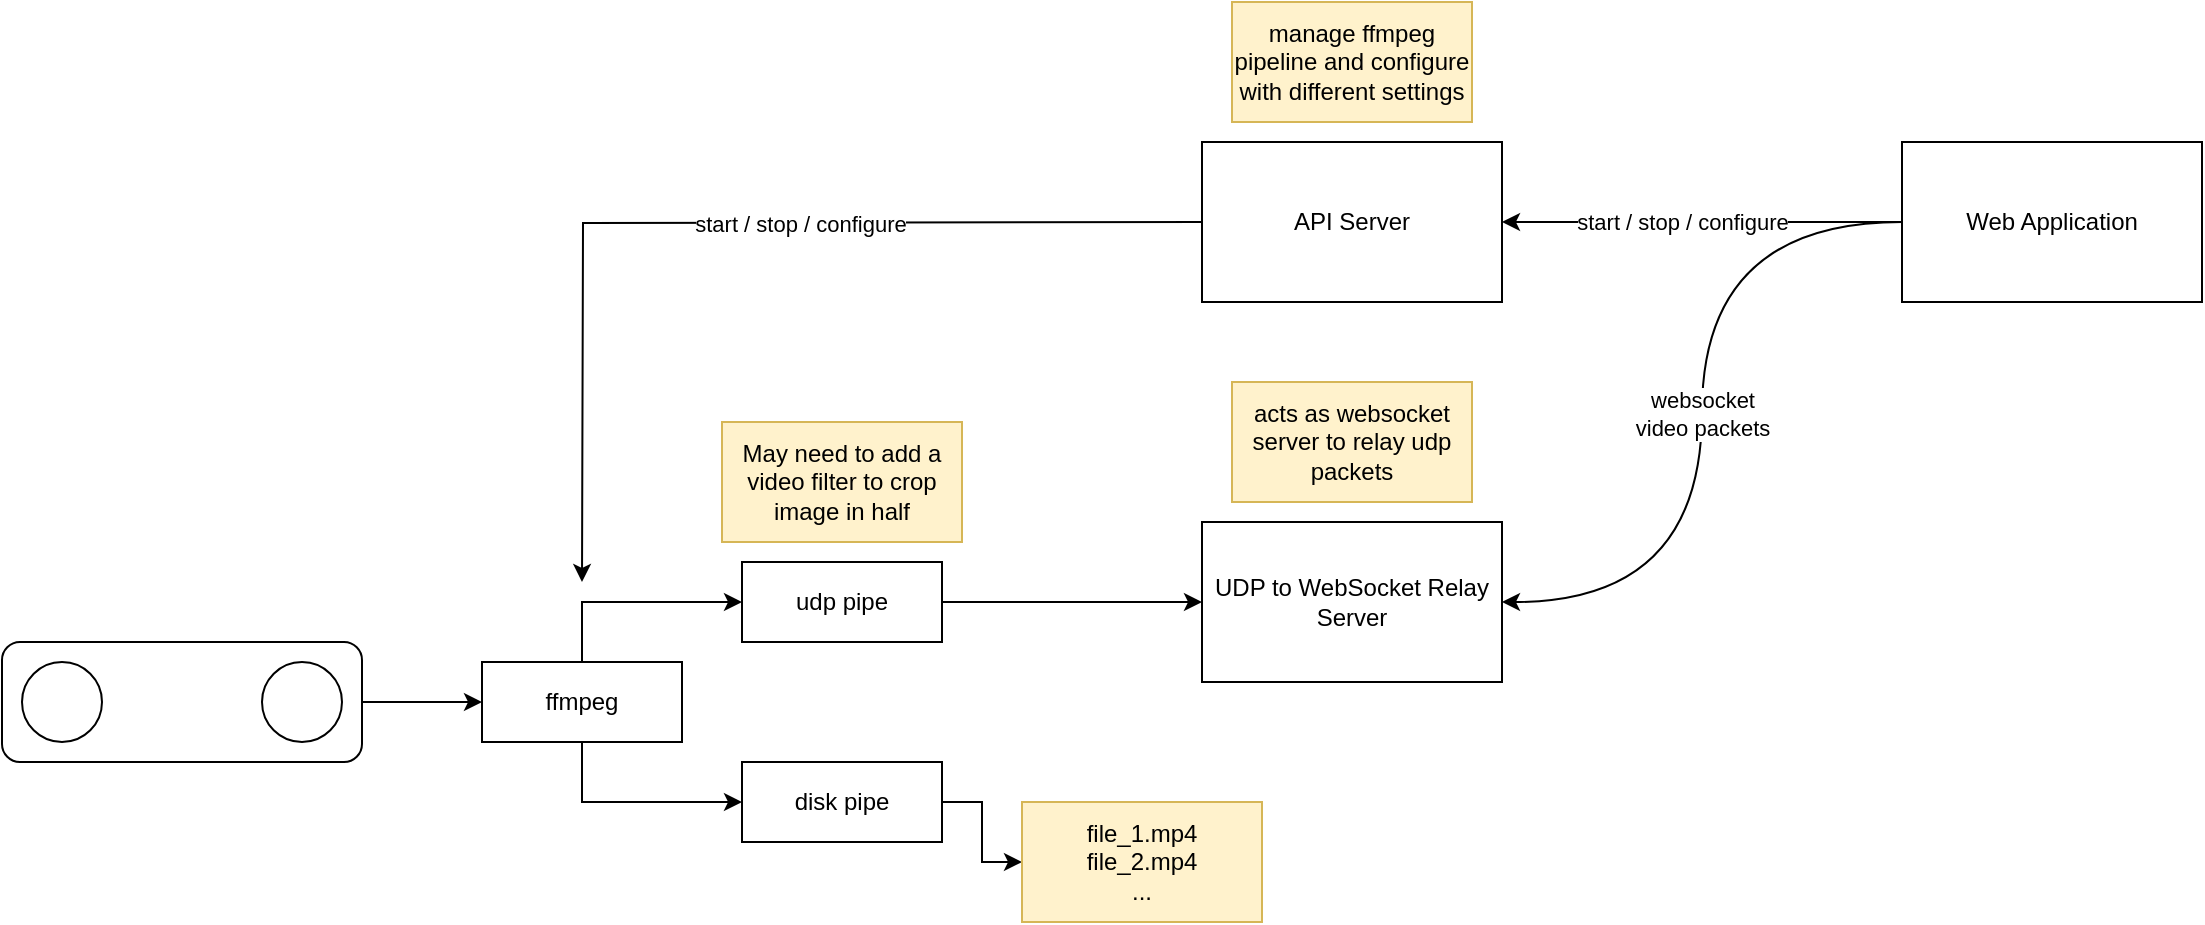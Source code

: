 <mxfile version="24.7.17">
  <diagram name="Page-1" id="5RK5hDnc22A2SVm7BZdK">
    <mxGraphModel dx="2284" dy="870" grid="1" gridSize="10" guides="1" tooltips="1" connect="1" arrows="1" fold="1" page="1" pageScale="1" pageWidth="850" pageHeight="1100" math="0" shadow="0">
      <root>
        <mxCell id="0" />
        <mxCell id="1" parent="0" />
        <mxCell id="ZVTUdkip_CEGoBLxOHIl-10" style="edgeStyle=orthogonalEdgeStyle;rounded=0;orthogonalLoop=1;jettySize=auto;html=1;exitX=0.5;exitY=1;exitDx=0;exitDy=0;entryX=0;entryY=0.5;entryDx=0;entryDy=0;" edge="1" parent="1" source="ZVTUdkip_CEGoBLxOHIl-1" target="ZVTUdkip_CEGoBLxOHIl-9">
          <mxGeometry relative="1" as="geometry" />
        </mxCell>
        <mxCell id="ZVTUdkip_CEGoBLxOHIl-11" style="edgeStyle=orthogonalEdgeStyle;rounded=0;orthogonalLoop=1;jettySize=auto;html=1;exitX=0.5;exitY=0;exitDx=0;exitDy=0;entryX=0;entryY=0.5;entryDx=0;entryDy=0;" edge="1" parent="1" source="ZVTUdkip_CEGoBLxOHIl-1" target="ZVTUdkip_CEGoBLxOHIl-8">
          <mxGeometry relative="1" as="geometry" />
        </mxCell>
        <mxCell id="ZVTUdkip_CEGoBLxOHIl-1" value="ffmpeg" style="rounded=0;whiteSpace=wrap;html=1;" vertex="1" parent="1">
          <mxGeometry x="140" y="390" width="100" height="40" as="geometry" />
        </mxCell>
        <mxCell id="ZVTUdkip_CEGoBLxOHIl-7" style="edgeStyle=orthogonalEdgeStyle;rounded=0;orthogonalLoop=1;jettySize=auto;html=1;exitX=1;exitY=0.5;exitDx=0;exitDy=0;entryX=0;entryY=0.5;entryDx=0;entryDy=0;" edge="1" parent="1" source="ZVTUdkip_CEGoBLxOHIl-3" target="ZVTUdkip_CEGoBLxOHIl-1">
          <mxGeometry relative="1" as="geometry" />
        </mxCell>
        <mxCell id="ZVTUdkip_CEGoBLxOHIl-3" value="" style="rounded=1;whiteSpace=wrap;html=1;strokeWidth=1;" vertex="1" parent="1">
          <mxGeometry x="-100" y="380" width="180" height="60" as="geometry" />
        </mxCell>
        <mxCell id="ZVTUdkip_CEGoBLxOHIl-5" value="" style="ellipse;whiteSpace=wrap;html=1;aspect=fixed;" vertex="1" parent="1">
          <mxGeometry x="-90" y="390" width="40" height="40" as="geometry" />
        </mxCell>
        <mxCell id="ZVTUdkip_CEGoBLxOHIl-6" value="" style="ellipse;whiteSpace=wrap;html=1;aspect=fixed;" vertex="1" parent="1">
          <mxGeometry x="30" y="390" width="40" height="40" as="geometry" />
        </mxCell>
        <mxCell id="ZVTUdkip_CEGoBLxOHIl-16" style="edgeStyle=orthogonalEdgeStyle;rounded=0;orthogonalLoop=1;jettySize=auto;html=1;exitX=1;exitY=0.5;exitDx=0;exitDy=0;entryX=0;entryY=0.5;entryDx=0;entryDy=0;" edge="1" parent="1" source="ZVTUdkip_CEGoBLxOHIl-8" target="ZVTUdkip_CEGoBLxOHIl-15">
          <mxGeometry relative="1" as="geometry" />
        </mxCell>
        <mxCell id="ZVTUdkip_CEGoBLxOHIl-8" value="udp pipe" style="rounded=0;whiteSpace=wrap;html=1;" vertex="1" parent="1">
          <mxGeometry x="270" y="340" width="100" height="40" as="geometry" />
        </mxCell>
        <mxCell id="ZVTUdkip_CEGoBLxOHIl-13" style="edgeStyle=orthogonalEdgeStyle;rounded=0;orthogonalLoop=1;jettySize=auto;html=1;exitX=1;exitY=0.5;exitDx=0;exitDy=0;entryX=0;entryY=0.5;entryDx=0;entryDy=0;" edge="1" parent="1" source="ZVTUdkip_CEGoBLxOHIl-9" target="ZVTUdkip_CEGoBLxOHIl-12">
          <mxGeometry relative="1" as="geometry" />
        </mxCell>
        <mxCell id="ZVTUdkip_CEGoBLxOHIl-9" value="disk pipe" style="rounded=0;whiteSpace=wrap;html=1;" vertex="1" parent="1">
          <mxGeometry x="270" y="440" width="100" height="40" as="geometry" />
        </mxCell>
        <mxCell id="ZVTUdkip_CEGoBLxOHIl-12" value="file_1.mp4&lt;br&gt;file_2.mp4&lt;br&gt;..." style="rounded=0;whiteSpace=wrap;html=1;fillColor=#fff2cc;strokeColor=#d6b656;" vertex="1" parent="1">
          <mxGeometry x="410" y="460" width="120" height="60" as="geometry" />
        </mxCell>
        <mxCell id="ZVTUdkip_CEGoBLxOHIl-14" value="May need to add a video filter to crop image in half" style="rounded=0;whiteSpace=wrap;html=1;fillColor=#fff2cc;strokeColor=#d6b656;" vertex="1" parent="1">
          <mxGeometry x="260" y="270" width="120" height="60" as="geometry" />
        </mxCell>
        <mxCell id="ZVTUdkip_CEGoBLxOHIl-15" value="UDP to WebSocket Relay Server" style="rounded=0;whiteSpace=wrap;html=1;" vertex="1" parent="1">
          <mxGeometry x="500" y="320" width="150" height="80" as="geometry" />
        </mxCell>
        <mxCell id="ZVTUdkip_CEGoBLxOHIl-20" style="edgeStyle=orthogonalEdgeStyle;rounded=0;orthogonalLoop=1;jettySize=auto;html=1;exitX=0;exitY=0.5;exitDx=0;exitDy=0;" edge="1" parent="1">
          <mxGeometry relative="1" as="geometry">
            <mxPoint x="190.0" y="350" as="targetPoint" />
            <mxPoint x="500" y="170" as="sourcePoint" />
          </mxGeometry>
        </mxCell>
        <mxCell id="ZVTUdkip_CEGoBLxOHIl-21" value="start / stop / configure" style="edgeLabel;html=1;align=center;verticalAlign=middle;resizable=0;points=[];" vertex="1" connectable="0" parent="ZVTUdkip_CEGoBLxOHIl-20">
          <mxGeometry x="-0.176" y="1" relative="1" as="geometry">
            <mxPoint y="-1" as="offset" />
          </mxGeometry>
        </mxCell>
        <mxCell id="ZVTUdkip_CEGoBLxOHIl-17" value="API Server" style="rounded=0;whiteSpace=wrap;html=1;" vertex="1" parent="1">
          <mxGeometry x="500" y="130" width="150" height="80" as="geometry" />
        </mxCell>
        <mxCell id="ZVTUdkip_CEGoBLxOHIl-23" style="edgeStyle=orthogonalEdgeStyle;rounded=0;orthogonalLoop=1;jettySize=auto;html=1;exitX=0;exitY=0.5;exitDx=0;exitDy=0;" edge="1" parent="1" source="ZVTUdkip_CEGoBLxOHIl-22" target="ZVTUdkip_CEGoBLxOHIl-17">
          <mxGeometry relative="1" as="geometry" />
        </mxCell>
        <mxCell id="ZVTUdkip_CEGoBLxOHIl-26" value="start / stop / configure" style="edgeLabel;html=1;align=center;verticalAlign=middle;resizable=0;points=[];" vertex="1" connectable="0" parent="ZVTUdkip_CEGoBLxOHIl-23">
          <mxGeometry x="0.059" y="1" relative="1" as="geometry">
            <mxPoint x="-4" y="-1" as="offset" />
          </mxGeometry>
        </mxCell>
        <mxCell id="ZVTUdkip_CEGoBLxOHIl-24" style="edgeStyle=orthogonalEdgeStyle;rounded=0;orthogonalLoop=1;jettySize=auto;html=1;exitX=0;exitY=0.5;exitDx=0;exitDy=0;entryX=1;entryY=0.5;entryDx=0;entryDy=0;curved=1;" edge="1" parent="1" source="ZVTUdkip_CEGoBLxOHIl-22" target="ZVTUdkip_CEGoBLxOHIl-15">
          <mxGeometry relative="1" as="geometry" />
        </mxCell>
        <mxCell id="ZVTUdkip_CEGoBLxOHIl-25" value="websocket&lt;br&gt;video packets" style="edgeLabel;html=1;align=center;verticalAlign=middle;resizable=0;points=[];" vertex="1" connectable="0" parent="ZVTUdkip_CEGoBLxOHIl-24">
          <mxGeometry x="0.124" relative="1" as="geometry">
            <mxPoint y="-23" as="offset" />
          </mxGeometry>
        </mxCell>
        <mxCell id="ZVTUdkip_CEGoBLxOHIl-22" value="Web Application" style="rounded=0;whiteSpace=wrap;html=1;" vertex="1" parent="1">
          <mxGeometry x="850" y="130" width="150" height="80" as="geometry" />
        </mxCell>
        <mxCell id="ZVTUdkip_CEGoBLxOHIl-28" value="manage ffmpeg pipeline and configure with different settings" style="rounded=0;whiteSpace=wrap;html=1;fillColor=#fff2cc;strokeColor=#d6b656;" vertex="1" parent="1">
          <mxGeometry x="515" y="60" width="120" height="60" as="geometry" />
        </mxCell>
        <mxCell id="ZVTUdkip_CEGoBLxOHIl-29" value="acts as websocket server to relay udp packets" style="rounded=0;whiteSpace=wrap;html=1;fillColor=#fff2cc;strokeColor=#d6b656;" vertex="1" parent="1">
          <mxGeometry x="515" y="250" width="120" height="60" as="geometry" />
        </mxCell>
      </root>
    </mxGraphModel>
  </diagram>
</mxfile>
